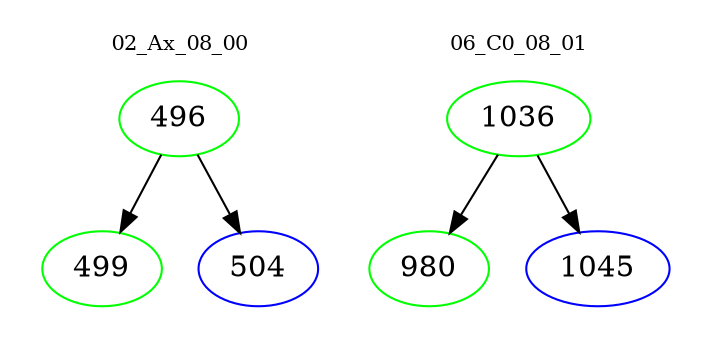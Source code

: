 digraph{
subgraph cluster_0 {
color = white
label = "02_Ax_08_00";
fontsize=10;
T0_496 [label="496", color="green"]
T0_496 -> T0_499 [color="black"]
T0_499 [label="499", color="green"]
T0_496 -> T0_504 [color="black"]
T0_504 [label="504", color="blue"]
}
subgraph cluster_1 {
color = white
label = "06_C0_08_01";
fontsize=10;
T1_1036 [label="1036", color="green"]
T1_1036 -> T1_980 [color="black"]
T1_980 [label="980", color="green"]
T1_1036 -> T1_1045 [color="black"]
T1_1045 [label="1045", color="blue"]
}
}
